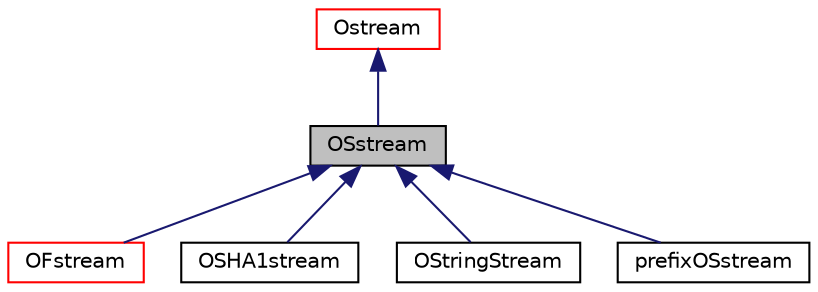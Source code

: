 digraph "OSstream"
{
  bgcolor="transparent";
  edge [fontname="Helvetica",fontsize="10",labelfontname="Helvetica",labelfontsize="10"];
  node [fontname="Helvetica",fontsize="10",shape=record];
  Node1 [label="OSstream",height=0.2,width=0.4,color="black", fillcolor="grey75", style="filled", fontcolor="black"];
  Node2 -> Node1 [dir="back",color="midnightblue",fontsize="10",style="solid",fontname="Helvetica"];
  Node2 [label="Ostream",height=0.2,width=0.4,color="red",URL="$a01774.html",tooltip="An Ostream is an abstract base class for all output systems (streams, files, token lists..."];
  Node1 -> Node3 [dir="back",color="midnightblue",fontsize="10",style="solid",fontname="Helvetica"];
  Node3 [label="OFstream",height=0.2,width=0.4,color="red",URL="$a01741.html",tooltip="Output to file stream. "];
  Node1 -> Node4 [dir="back",color="midnightblue",fontsize="10",style="solid",fontname="Helvetica"];
  Node4 [label="OSHA1stream",height=0.2,width=0.4,color="black",URL="$a01771.html",tooltip="The output stream for calculating SHA1 digests. "];
  Node1 -> Node5 [dir="back",color="midnightblue",fontsize="10",style="solid",fontname="Helvetica"];
  Node5 [label="OStringStream",height=0.2,width=0.4,color="black",URL="$a01775.html",tooltip="Output to memory buffer stream. "];
  Node1 -> Node6 [dir="back",color="midnightblue",fontsize="10",style="solid",fontname="Helvetica"];
  Node6 [label="prefixOSstream",height=0.2,width=0.4,color="black",URL="$a01992.html",tooltip="Version of OSstream which prints a prefix on each line. "];
}
